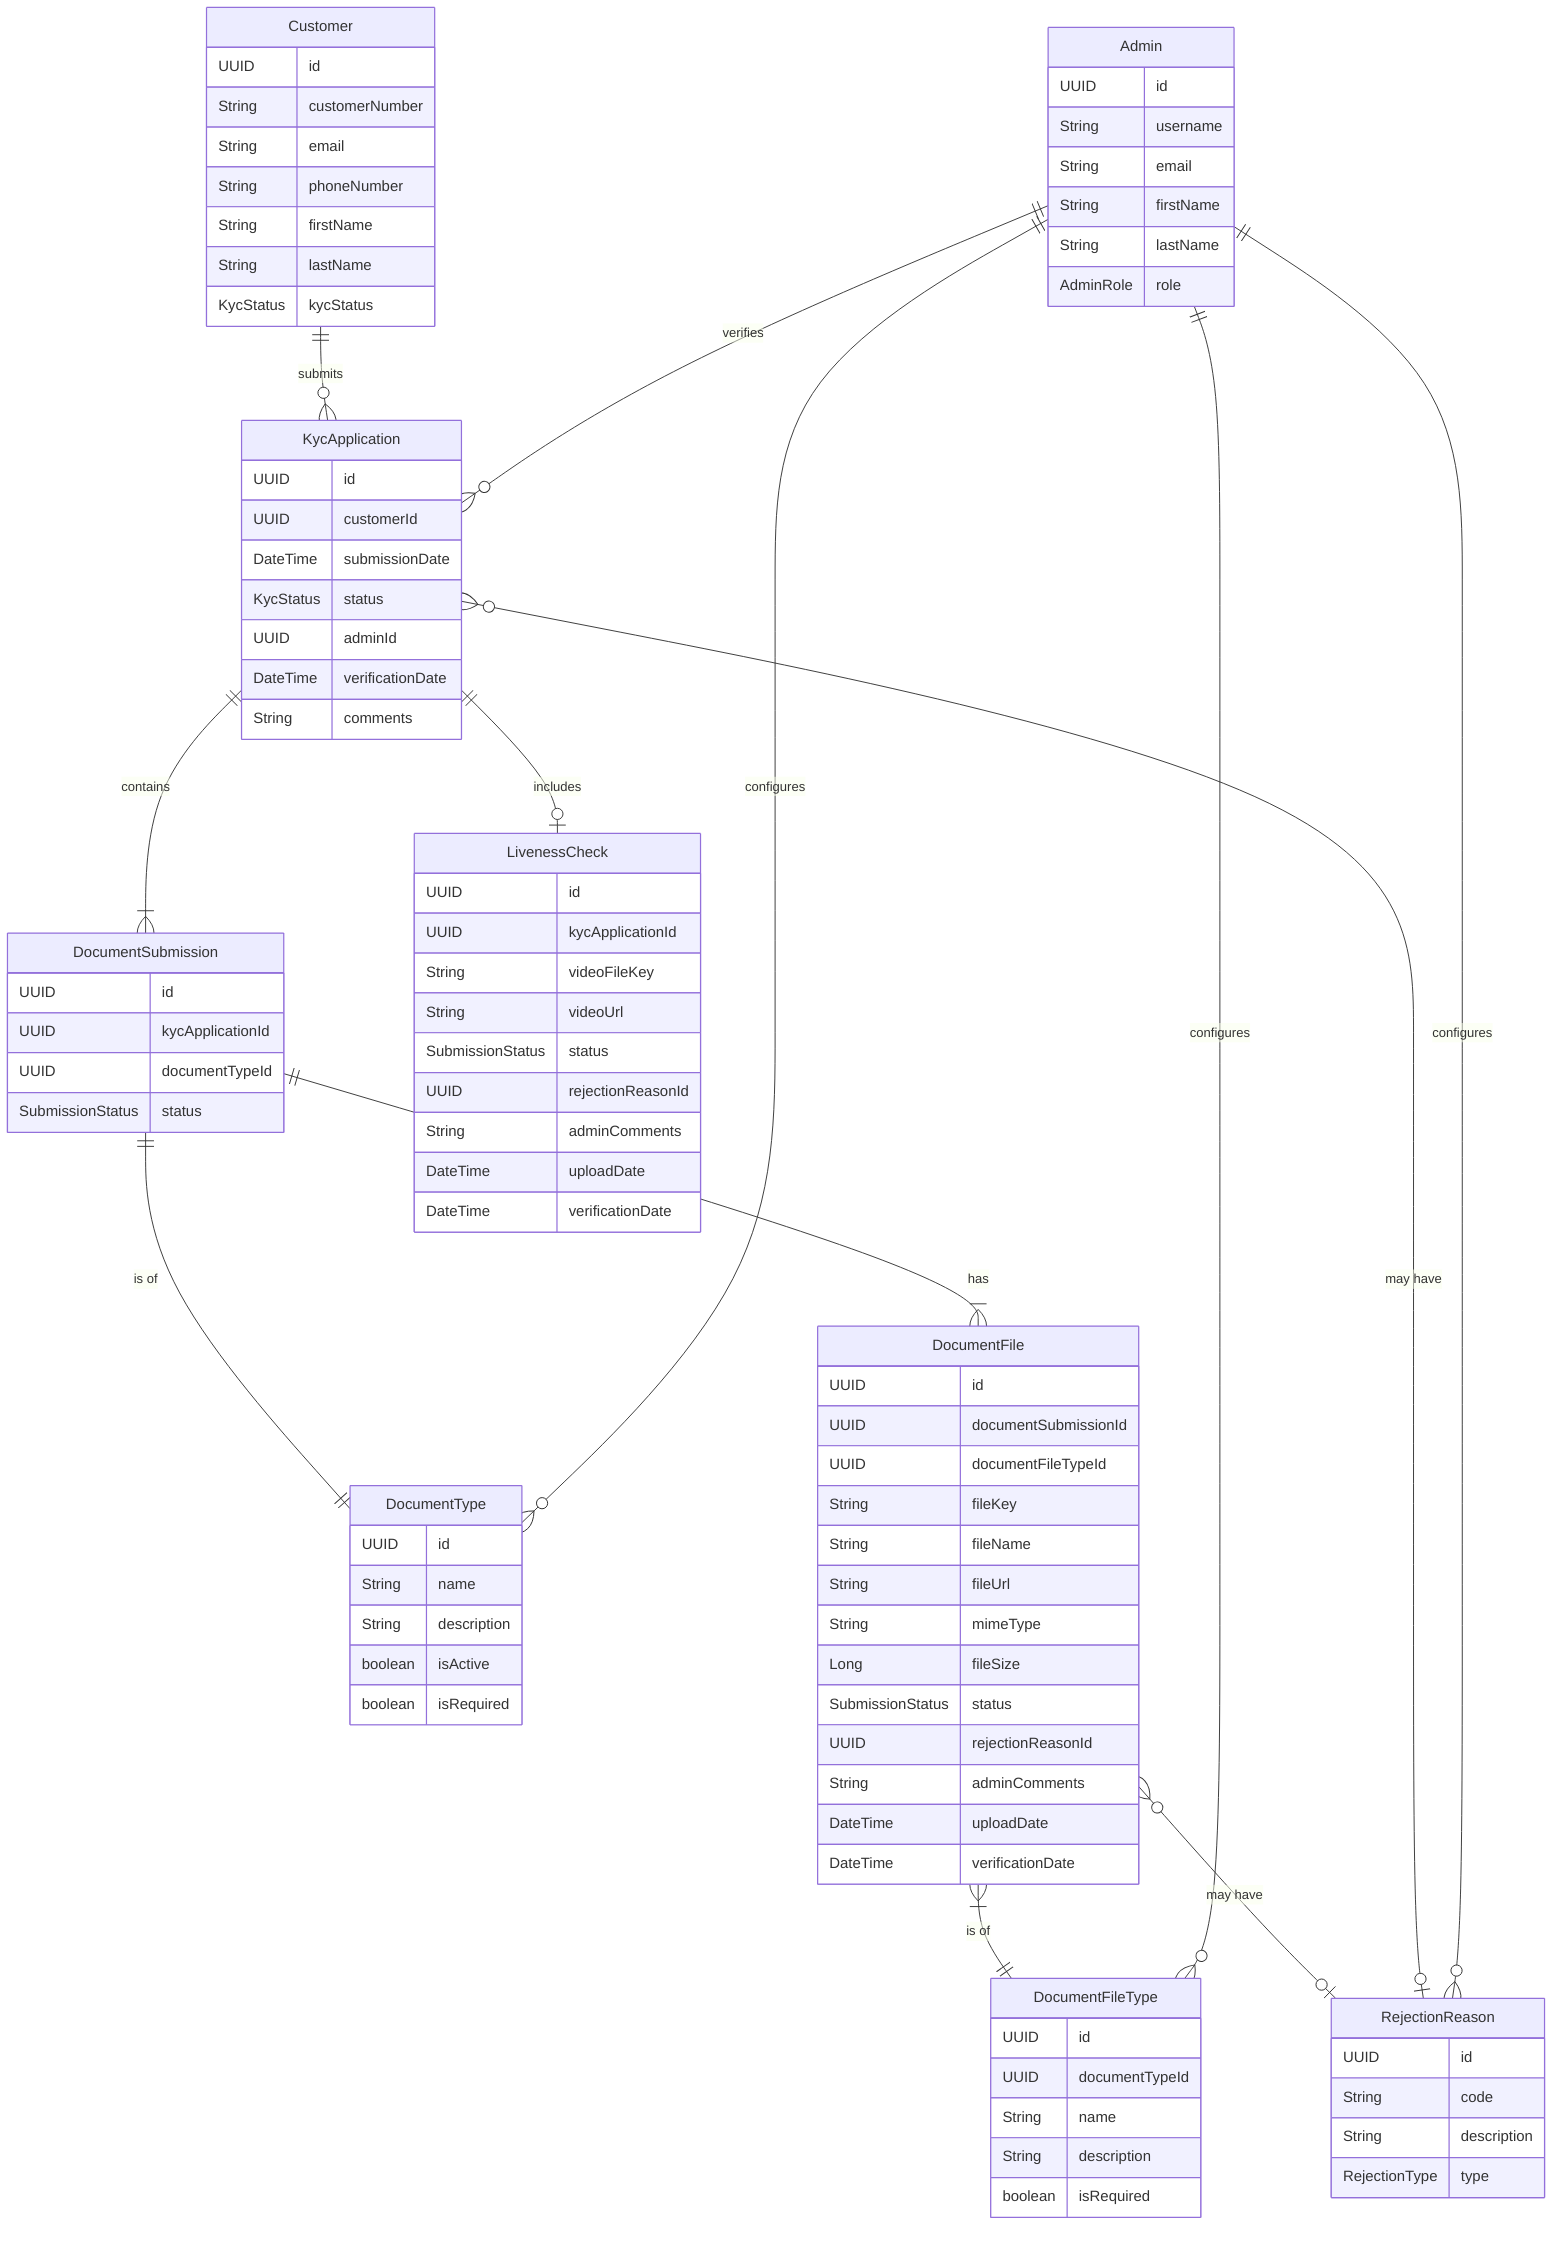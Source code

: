 erDiagram
    Customer ||--o{ KycApplication : "submits"
    KycApplication ||--|{ DocumentSubmission : "contains"
    DocumentSubmission ||--|| DocumentType : "is of"
    DocumentSubmission ||--|{ DocumentFile : "has"
    DocumentFile }|--|| DocumentFileType : "is of"
    DocumentFile }o--o| RejectionReason : "may have"
    KycApplication ||--o| LivenessCheck : "includes"
    KycApplication }o--o| RejectionReason : "may have"
    Admin ||--o{ DocumentType : "configures"
    Admin ||--o{ DocumentFileType : "configures"
    Admin ||--o{ RejectionReason : "configures"
    Admin ||--o{ KycApplication : "verifies"

    Customer {
        UUID id
        String customerNumber
        String email
        String phoneNumber
        String firstName
        String lastName
        KycStatus kycStatus
    }

    KycApplication {
        UUID id
        UUID customerId
        DateTime submissionDate
        KycStatus status
        UUID adminId
        DateTime verificationDate
        String comments
    }

    DocumentSubmission {
        UUID id
        UUID kycApplicationId
        UUID documentTypeId
        SubmissionStatus status
    }

    DocumentFile {
        UUID id
        UUID documentSubmissionId
        UUID documentFileTypeId
        String fileKey
        String fileName
        String fileUrl
        String mimeType
        Long fileSize
        SubmissionStatus status
        UUID rejectionReasonId
        String adminComments
        DateTime uploadDate
        DateTime verificationDate
    }

    DocumentType {
        UUID id
        String name
        String description
        boolean isActive
        boolean isRequired
    }

    DocumentFileType {
        UUID id
        UUID documentTypeId
        String name
        String description
        boolean isRequired
    }

    RejectionReason {
        UUID id
        String code
        String description
        RejectionType type
    }

    LivenessCheck {
        UUID id
        UUID kycApplicationId
        String videoFileKey
        String videoUrl
        SubmissionStatus status
        UUID rejectionReasonId
        String adminComments
        DateTime uploadDate
        DateTime verificationDate
    }

    Admin {
        UUID id
        String username
        String email
        String firstName
        String lastName
        AdminRole role
    }